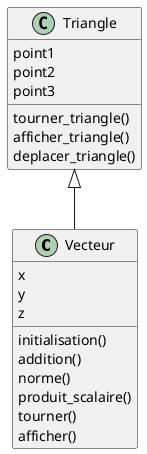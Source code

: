 @startuml
class Vecteur {
    initialisation()
    addition()
    norme()
    produit_scalaire()
    tourner()
    afficher()
        x
    y
    z
}

class Triangle {
    tourner_triangle()
    afficher_triangle()
    deplacer_triangle()
        point1 
        point2 
        point3 
 
}
Triangle <|-- Vecteur
@enduml